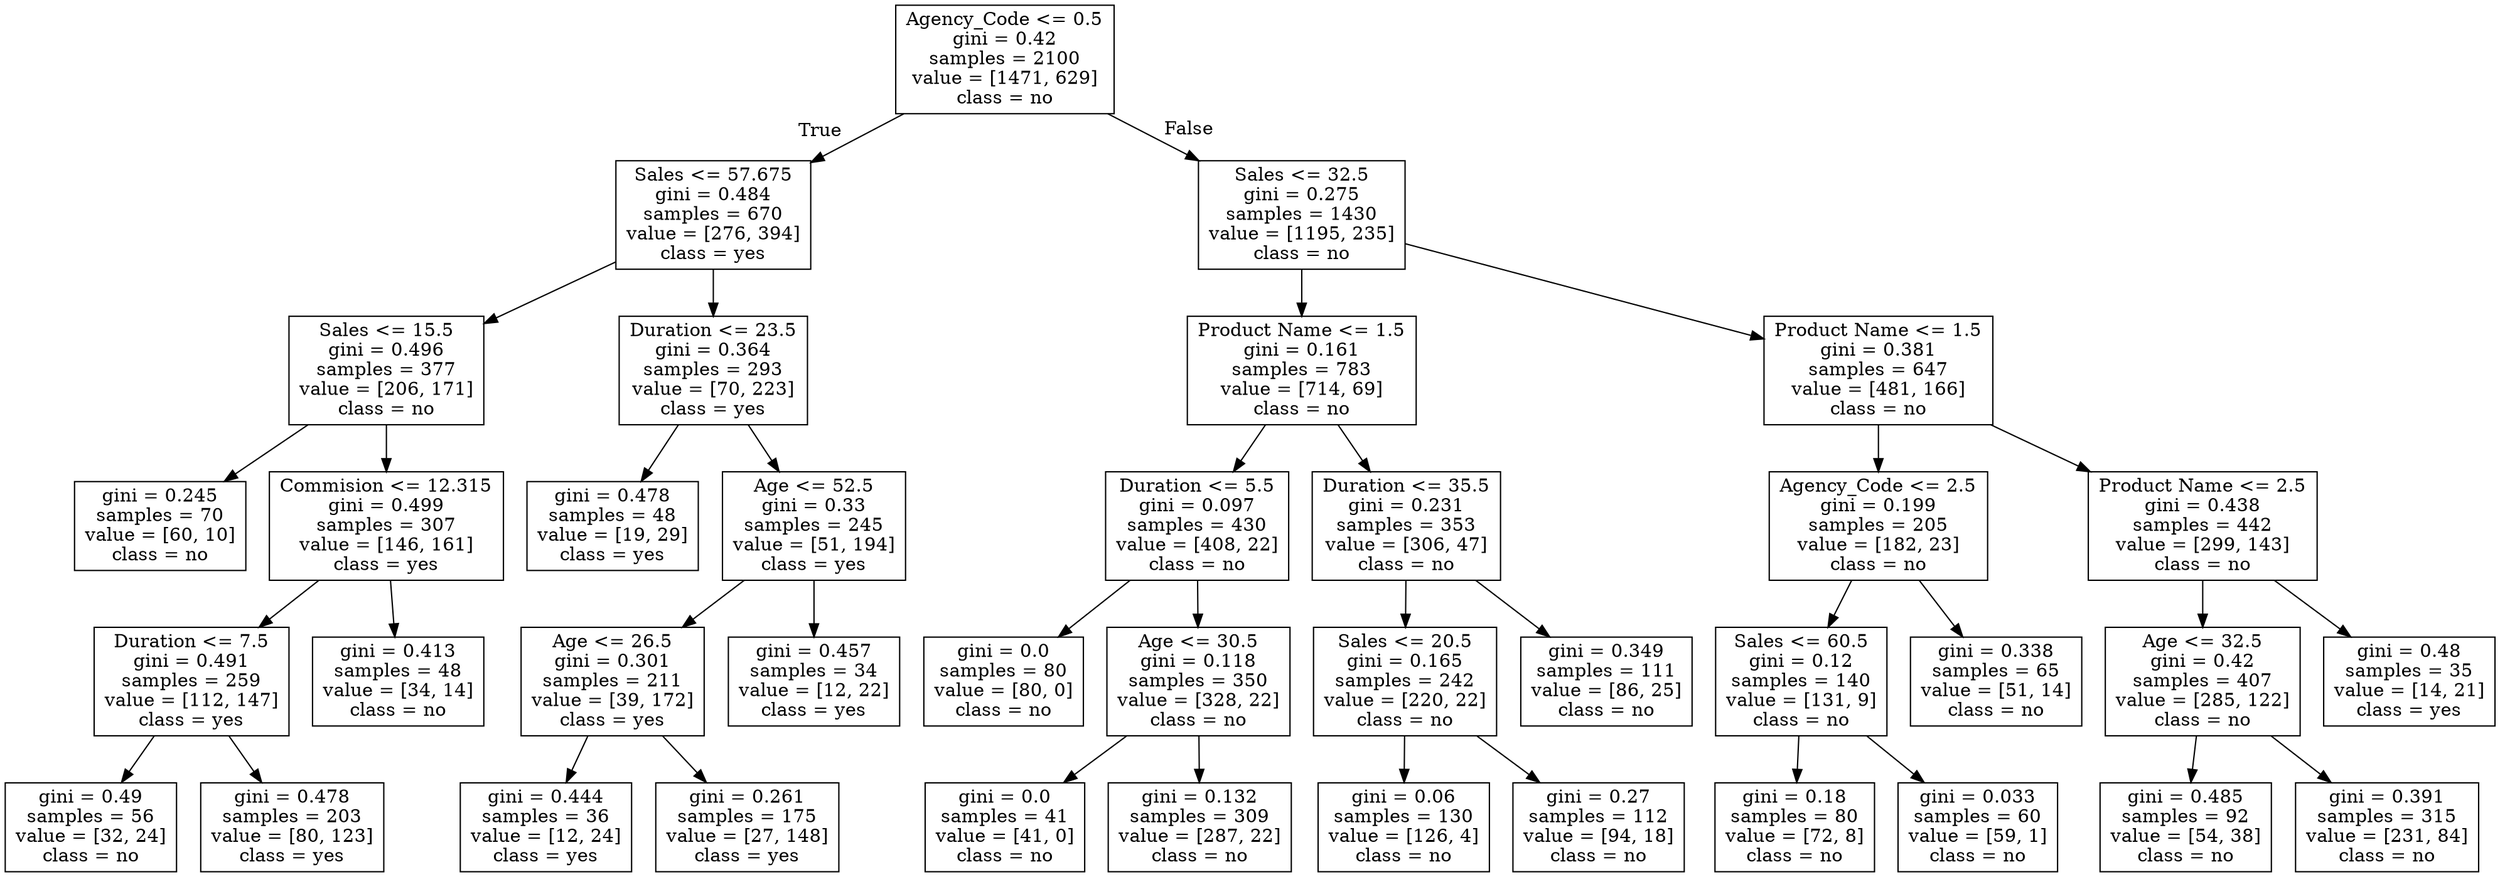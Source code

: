digraph Tree {
node [shape=box] ;
0 [label="Agency_Code <= 0.5\ngini = 0.42\nsamples = 2100\nvalue = [1471, 629]\nclass = no"] ;
1 [label="Sales <= 57.675\ngini = 0.484\nsamples = 670\nvalue = [276, 394]\nclass = yes"] ;
0 -> 1 [labeldistance=2.5, labelangle=45, headlabel="True"] ;
2 [label="Sales <= 15.5\ngini = 0.496\nsamples = 377\nvalue = [206, 171]\nclass = no"] ;
1 -> 2 ;
3 [label="gini = 0.245\nsamples = 70\nvalue = [60, 10]\nclass = no"] ;
2 -> 3 ;
4 [label="Commision <= 12.315\ngini = 0.499\nsamples = 307\nvalue = [146, 161]\nclass = yes"] ;
2 -> 4 ;
5 [label="Duration <= 7.5\ngini = 0.491\nsamples = 259\nvalue = [112, 147]\nclass = yes"] ;
4 -> 5 ;
6 [label="gini = 0.49\nsamples = 56\nvalue = [32, 24]\nclass = no"] ;
5 -> 6 ;
7 [label="gini = 0.478\nsamples = 203\nvalue = [80, 123]\nclass = yes"] ;
5 -> 7 ;
8 [label="gini = 0.413\nsamples = 48\nvalue = [34, 14]\nclass = no"] ;
4 -> 8 ;
9 [label="Duration <= 23.5\ngini = 0.364\nsamples = 293\nvalue = [70, 223]\nclass = yes"] ;
1 -> 9 ;
10 [label="gini = 0.478\nsamples = 48\nvalue = [19, 29]\nclass = yes"] ;
9 -> 10 ;
11 [label="Age <= 52.5\ngini = 0.33\nsamples = 245\nvalue = [51, 194]\nclass = yes"] ;
9 -> 11 ;
12 [label="Age <= 26.5\ngini = 0.301\nsamples = 211\nvalue = [39, 172]\nclass = yes"] ;
11 -> 12 ;
13 [label="gini = 0.444\nsamples = 36\nvalue = [12, 24]\nclass = yes"] ;
12 -> 13 ;
14 [label="gini = 0.261\nsamples = 175\nvalue = [27, 148]\nclass = yes"] ;
12 -> 14 ;
15 [label="gini = 0.457\nsamples = 34\nvalue = [12, 22]\nclass = yes"] ;
11 -> 15 ;
16 [label="Sales <= 32.5\ngini = 0.275\nsamples = 1430\nvalue = [1195, 235]\nclass = no"] ;
0 -> 16 [labeldistance=2.5, labelangle=-45, headlabel="False"] ;
17 [label="Product Name <= 1.5\ngini = 0.161\nsamples = 783\nvalue = [714, 69]\nclass = no"] ;
16 -> 17 ;
18 [label="Duration <= 5.5\ngini = 0.097\nsamples = 430\nvalue = [408, 22]\nclass = no"] ;
17 -> 18 ;
19 [label="gini = 0.0\nsamples = 80\nvalue = [80, 0]\nclass = no"] ;
18 -> 19 ;
20 [label="Age <= 30.5\ngini = 0.118\nsamples = 350\nvalue = [328, 22]\nclass = no"] ;
18 -> 20 ;
21 [label="gini = 0.0\nsamples = 41\nvalue = [41, 0]\nclass = no"] ;
20 -> 21 ;
22 [label="gini = 0.132\nsamples = 309\nvalue = [287, 22]\nclass = no"] ;
20 -> 22 ;
23 [label="Duration <= 35.5\ngini = 0.231\nsamples = 353\nvalue = [306, 47]\nclass = no"] ;
17 -> 23 ;
24 [label="Sales <= 20.5\ngini = 0.165\nsamples = 242\nvalue = [220, 22]\nclass = no"] ;
23 -> 24 ;
25 [label="gini = 0.06\nsamples = 130\nvalue = [126, 4]\nclass = no"] ;
24 -> 25 ;
26 [label="gini = 0.27\nsamples = 112\nvalue = [94, 18]\nclass = no"] ;
24 -> 26 ;
27 [label="gini = 0.349\nsamples = 111\nvalue = [86, 25]\nclass = no"] ;
23 -> 27 ;
28 [label="Product Name <= 1.5\ngini = 0.381\nsamples = 647\nvalue = [481, 166]\nclass = no"] ;
16 -> 28 ;
29 [label="Agency_Code <= 2.5\ngini = 0.199\nsamples = 205\nvalue = [182, 23]\nclass = no"] ;
28 -> 29 ;
30 [label="Sales <= 60.5\ngini = 0.12\nsamples = 140\nvalue = [131, 9]\nclass = no"] ;
29 -> 30 ;
31 [label="gini = 0.18\nsamples = 80\nvalue = [72, 8]\nclass = no"] ;
30 -> 31 ;
32 [label="gini = 0.033\nsamples = 60\nvalue = [59, 1]\nclass = no"] ;
30 -> 32 ;
33 [label="gini = 0.338\nsamples = 65\nvalue = [51, 14]\nclass = no"] ;
29 -> 33 ;
34 [label="Product Name <= 2.5\ngini = 0.438\nsamples = 442\nvalue = [299, 143]\nclass = no"] ;
28 -> 34 ;
35 [label="Age <= 32.5\ngini = 0.42\nsamples = 407\nvalue = [285, 122]\nclass = no"] ;
34 -> 35 ;
36 [label="gini = 0.485\nsamples = 92\nvalue = [54, 38]\nclass = no"] ;
35 -> 36 ;
37 [label="gini = 0.391\nsamples = 315\nvalue = [231, 84]\nclass = no"] ;
35 -> 37 ;
38 [label="gini = 0.48\nsamples = 35\nvalue = [14, 21]\nclass = yes"] ;
34 -> 38 ;
}